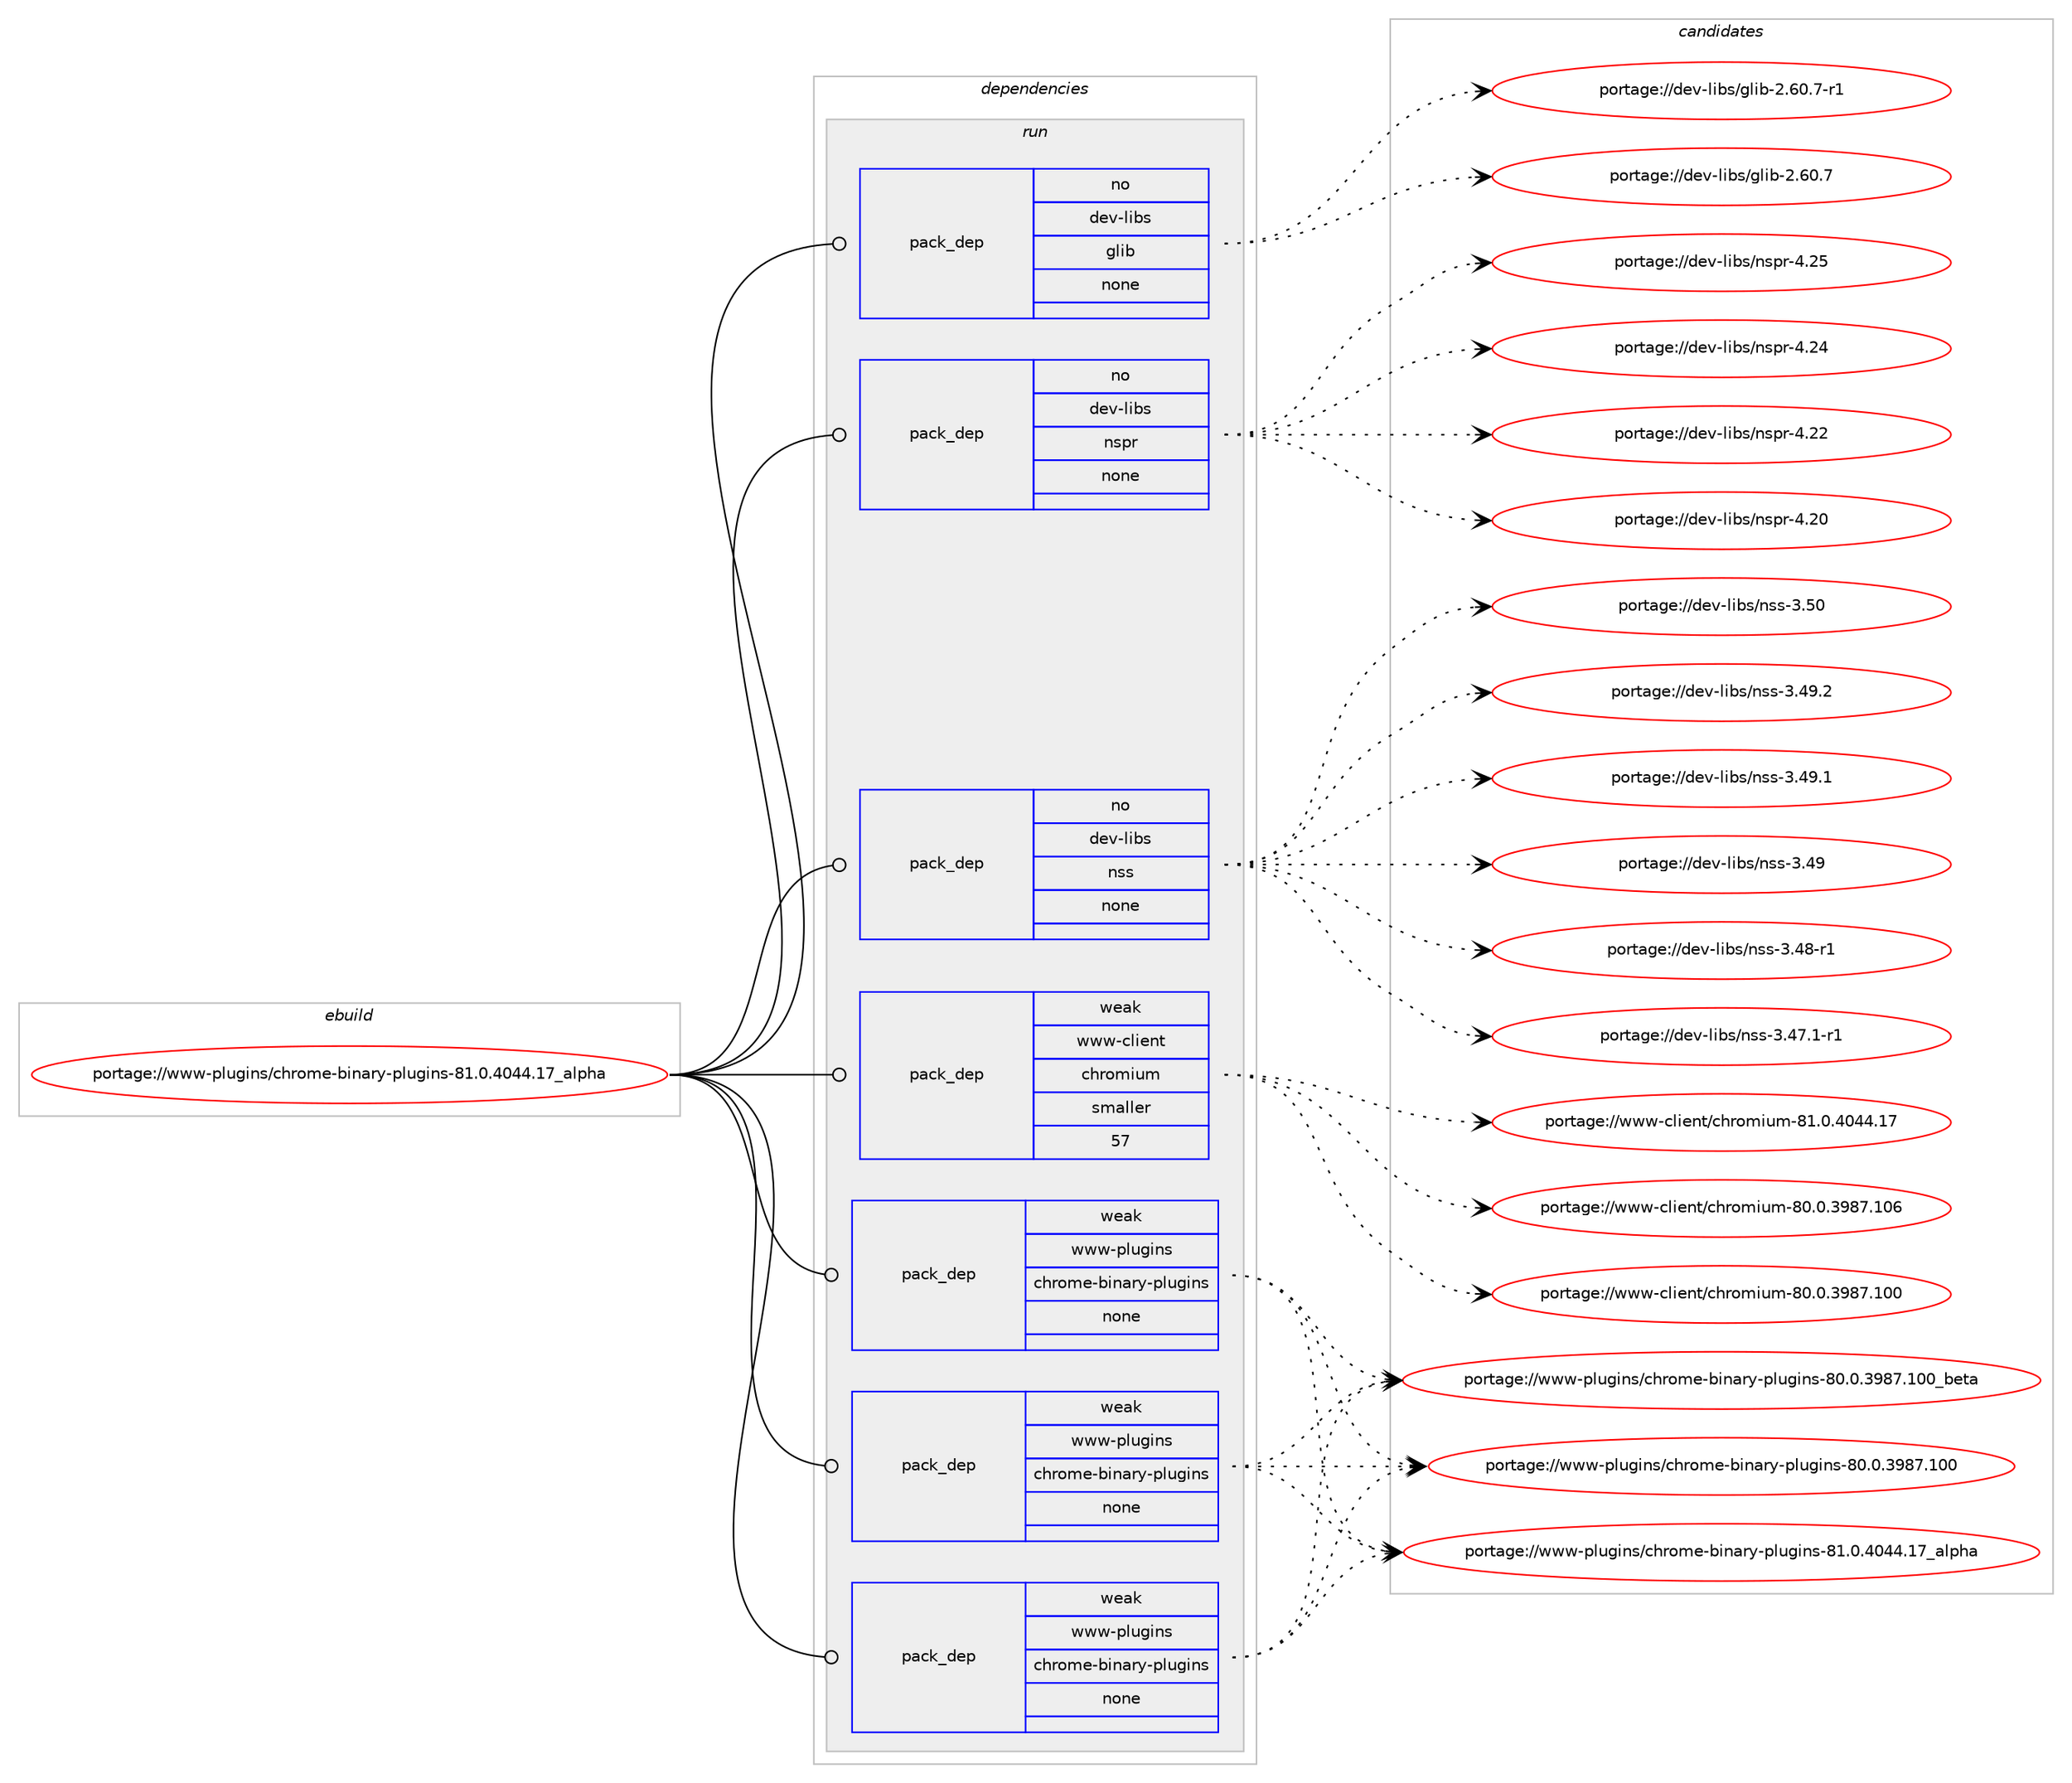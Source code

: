 digraph prolog {

# *************
# Graph options
# *************

newrank=true;
concentrate=true;
compound=true;
graph [rankdir=LR,fontname=Helvetica,fontsize=10,ranksep=1.5];#, ranksep=2.5, nodesep=0.2];
edge  [arrowhead=vee];
node  [fontname=Helvetica,fontsize=10];

# **********
# The ebuild
# **********

subgraph cluster_leftcol {
color=gray;
rank=same;
label=<<i>ebuild</i>>;
id [label="portage://www-plugins/chrome-binary-plugins-81.0.4044.17_alpha", color=red, width=4, href="../www-plugins/chrome-binary-plugins-81.0.4044.17_alpha.svg"];
}

# ****************
# The dependencies
# ****************

subgraph cluster_midcol {
color=gray;
label=<<i>dependencies</i>>;
subgraph cluster_compile {
fillcolor="#eeeeee";
style=filled;
label=<<i>compile</i>>;
}
subgraph cluster_compileandrun {
fillcolor="#eeeeee";
style=filled;
label=<<i>compile and run</i>>;
}
subgraph cluster_run {
fillcolor="#eeeeee";
style=filled;
label=<<i>run</i>>;
subgraph pack22261 {
dependency27362 [label=<<TABLE BORDER="0" CELLBORDER="1" CELLSPACING="0" CELLPADDING="4" WIDTH="220"><TR><TD ROWSPAN="6" CELLPADDING="30">pack_dep</TD></TR><TR><TD WIDTH="110">no</TD></TR><TR><TD>dev-libs</TD></TR><TR><TD>glib</TD></TR><TR><TD>none</TD></TR><TR><TD></TD></TR></TABLE>>, shape=none, color=blue];
}
id:e -> dependency27362:w [weight=20,style="solid",arrowhead="odot"];
subgraph pack22262 {
dependency27363 [label=<<TABLE BORDER="0" CELLBORDER="1" CELLSPACING="0" CELLPADDING="4" WIDTH="220"><TR><TD ROWSPAN="6" CELLPADDING="30">pack_dep</TD></TR><TR><TD WIDTH="110">no</TD></TR><TR><TD>dev-libs</TD></TR><TR><TD>nspr</TD></TR><TR><TD>none</TD></TR><TR><TD></TD></TR></TABLE>>, shape=none, color=blue];
}
id:e -> dependency27363:w [weight=20,style="solid",arrowhead="odot"];
subgraph pack22263 {
dependency27364 [label=<<TABLE BORDER="0" CELLBORDER="1" CELLSPACING="0" CELLPADDING="4" WIDTH="220"><TR><TD ROWSPAN="6" CELLPADDING="30">pack_dep</TD></TR><TR><TD WIDTH="110">no</TD></TR><TR><TD>dev-libs</TD></TR><TR><TD>nss</TD></TR><TR><TD>none</TD></TR><TR><TD></TD></TR></TABLE>>, shape=none, color=blue];
}
id:e -> dependency27364:w [weight=20,style="solid",arrowhead="odot"];
subgraph pack22264 {
dependency27365 [label=<<TABLE BORDER="0" CELLBORDER="1" CELLSPACING="0" CELLPADDING="4" WIDTH="220"><TR><TD ROWSPAN="6" CELLPADDING="30">pack_dep</TD></TR><TR><TD WIDTH="110">weak</TD></TR><TR><TD>www-client</TD></TR><TR><TD>chromium</TD></TR><TR><TD>smaller</TD></TR><TR><TD>57</TD></TR></TABLE>>, shape=none, color=blue];
}
id:e -> dependency27365:w [weight=20,style="solid",arrowhead="odot"];
subgraph pack22265 {
dependency27366 [label=<<TABLE BORDER="0" CELLBORDER="1" CELLSPACING="0" CELLPADDING="4" WIDTH="220"><TR><TD ROWSPAN="6" CELLPADDING="30">pack_dep</TD></TR><TR><TD WIDTH="110">weak</TD></TR><TR><TD>www-plugins</TD></TR><TR><TD>chrome-binary-plugins</TD></TR><TR><TD>none</TD></TR><TR><TD></TD></TR></TABLE>>, shape=none, color=blue];
}
id:e -> dependency27366:w [weight=20,style="solid",arrowhead="odot"];
subgraph pack22266 {
dependency27367 [label=<<TABLE BORDER="0" CELLBORDER="1" CELLSPACING="0" CELLPADDING="4" WIDTH="220"><TR><TD ROWSPAN="6" CELLPADDING="30">pack_dep</TD></TR><TR><TD WIDTH="110">weak</TD></TR><TR><TD>www-plugins</TD></TR><TR><TD>chrome-binary-plugins</TD></TR><TR><TD>none</TD></TR><TR><TD></TD></TR></TABLE>>, shape=none, color=blue];
}
id:e -> dependency27367:w [weight=20,style="solid",arrowhead="odot"];
subgraph pack22267 {
dependency27368 [label=<<TABLE BORDER="0" CELLBORDER="1" CELLSPACING="0" CELLPADDING="4" WIDTH="220"><TR><TD ROWSPAN="6" CELLPADDING="30">pack_dep</TD></TR><TR><TD WIDTH="110">weak</TD></TR><TR><TD>www-plugins</TD></TR><TR><TD>chrome-binary-plugins</TD></TR><TR><TD>none</TD></TR><TR><TD></TD></TR></TABLE>>, shape=none, color=blue];
}
id:e -> dependency27368:w [weight=20,style="solid",arrowhead="odot"];
}
}

# **************
# The candidates
# **************

subgraph cluster_choices {
rank=same;
color=gray;
label=<<i>candidates</i>>;

subgraph choice22261 {
color=black;
nodesep=1;
choice10010111845108105981154710310810598455046544846554511449 [label="portage://dev-libs/glib-2.60.7-r1", color=red, width=4,href="../dev-libs/glib-2.60.7-r1.svg"];
choice1001011184510810598115471031081059845504654484655 [label="portage://dev-libs/glib-2.60.7", color=red, width=4,href="../dev-libs/glib-2.60.7.svg"];
dependency27362:e -> choice10010111845108105981154710310810598455046544846554511449:w [style=dotted,weight="100"];
dependency27362:e -> choice1001011184510810598115471031081059845504654484655:w [style=dotted,weight="100"];
}
subgraph choice22262 {
color=black;
nodesep=1;
choice1001011184510810598115471101151121144552465053 [label="portage://dev-libs/nspr-4.25", color=red, width=4,href="../dev-libs/nspr-4.25.svg"];
choice1001011184510810598115471101151121144552465052 [label="portage://dev-libs/nspr-4.24", color=red, width=4,href="../dev-libs/nspr-4.24.svg"];
choice1001011184510810598115471101151121144552465050 [label="portage://dev-libs/nspr-4.22", color=red, width=4,href="../dev-libs/nspr-4.22.svg"];
choice1001011184510810598115471101151121144552465048 [label="portage://dev-libs/nspr-4.20", color=red, width=4,href="../dev-libs/nspr-4.20.svg"];
dependency27363:e -> choice1001011184510810598115471101151121144552465053:w [style=dotted,weight="100"];
dependency27363:e -> choice1001011184510810598115471101151121144552465052:w [style=dotted,weight="100"];
dependency27363:e -> choice1001011184510810598115471101151121144552465050:w [style=dotted,weight="100"];
dependency27363:e -> choice1001011184510810598115471101151121144552465048:w [style=dotted,weight="100"];
}
subgraph choice22263 {
color=black;
nodesep=1;
choice1001011184510810598115471101151154551465348 [label="portage://dev-libs/nss-3.50", color=red, width=4,href="../dev-libs/nss-3.50.svg"];
choice10010111845108105981154711011511545514652574650 [label="portage://dev-libs/nss-3.49.2", color=red, width=4,href="../dev-libs/nss-3.49.2.svg"];
choice10010111845108105981154711011511545514652574649 [label="portage://dev-libs/nss-3.49.1", color=red, width=4,href="../dev-libs/nss-3.49.1.svg"];
choice1001011184510810598115471101151154551465257 [label="portage://dev-libs/nss-3.49", color=red, width=4,href="../dev-libs/nss-3.49.svg"];
choice10010111845108105981154711011511545514652564511449 [label="portage://dev-libs/nss-3.48-r1", color=red, width=4,href="../dev-libs/nss-3.48-r1.svg"];
choice100101118451081059811547110115115455146525546494511449 [label="portage://dev-libs/nss-3.47.1-r1", color=red, width=4,href="../dev-libs/nss-3.47.1-r1.svg"];
dependency27364:e -> choice1001011184510810598115471101151154551465348:w [style=dotted,weight="100"];
dependency27364:e -> choice10010111845108105981154711011511545514652574650:w [style=dotted,weight="100"];
dependency27364:e -> choice10010111845108105981154711011511545514652574649:w [style=dotted,weight="100"];
dependency27364:e -> choice1001011184510810598115471101151154551465257:w [style=dotted,weight="100"];
dependency27364:e -> choice10010111845108105981154711011511545514652564511449:w [style=dotted,weight="100"];
dependency27364:e -> choice100101118451081059811547110115115455146525546494511449:w [style=dotted,weight="100"];
}
subgraph choice22264 {
color=black;
nodesep=1;
choice1191191194599108105101110116479910411411110910511710945564946484652485252464955 [label="portage://www-client/chromium-81.0.4044.17", color=red, width=4,href="../www-client/chromium-81.0.4044.17.svg"];
choice119119119459910810510111011647991041141111091051171094556484648465157565546494854 [label="portage://www-client/chromium-80.0.3987.106", color=red, width=4,href="../www-client/chromium-80.0.3987.106.svg"];
choice119119119459910810510111011647991041141111091051171094556484648465157565546494848 [label="portage://www-client/chromium-80.0.3987.100", color=red, width=4,href="../www-client/chromium-80.0.3987.100.svg"];
dependency27365:e -> choice1191191194599108105101110116479910411411110910511710945564946484652485252464955:w [style=dotted,weight="100"];
dependency27365:e -> choice119119119459910810510111011647991041141111091051171094556484648465157565546494854:w [style=dotted,weight="100"];
dependency27365:e -> choice119119119459910810510111011647991041141111091051171094556484648465157565546494848:w [style=dotted,weight="100"];
}
subgraph choice22265 {
color=black;
nodesep=1;
choice1191191194511210811710310511011547991041141111091014598105110971141214511210811710310511011545564946484652485252464955959710811210497 [label="portage://www-plugins/chrome-binary-plugins-81.0.4044.17_alpha", color=red, width=4,href="../www-plugins/chrome-binary-plugins-81.0.4044.17_alpha.svg"];
choice119119119451121081171031051101154799104114111109101459810511097114121451121081171031051101154556484648465157565546494848959810111697 [label="portage://www-plugins/chrome-binary-plugins-80.0.3987.100_beta", color=red, width=4,href="../www-plugins/chrome-binary-plugins-80.0.3987.100_beta.svg"];
choice119119119451121081171031051101154799104114111109101459810511097114121451121081171031051101154556484648465157565546494848 [label="portage://www-plugins/chrome-binary-plugins-80.0.3987.100", color=red, width=4,href="../www-plugins/chrome-binary-plugins-80.0.3987.100.svg"];
dependency27366:e -> choice1191191194511210811710310511011547991041141111091014598105110971141214511210811710310511011545564946484652485252464955959710811210497:w [style=dotted,weight="100"];
dependency27366:e -> choice119119119451121081171031051101154799104114111109101459810511097114121451121081171031051101154556484648465157565546494848959810111697:w [style=dotted,weight="100"];
dependency27366:e -> choice119119119451121081171031051101154799104114111109101459810511097114121451121081171031051101154556484648465157565546494848:w [style=dotted,weight="100"];
}
subgraph choice22266 {
color=black;
nodesep=1;
choice1191191194511210811710310511011547991041141111091014598105110971141214511210811710310511011545564946484652485252464955959710811210497 [label="portage://www-plugins/chrome-binary-plugins-81.0.4044.17_alpha", color=red, width=4,href="../www-plugins/chrome-binary-plugins-81.0.4044.17_alpha.svg"];
choice119119119451121081171031051101154799104114111109101459810511097114121451121081171031051101154556484648465157565546494848959810111697 [label="portage://www-plugins/chrome-binary-plugins-80.0.3987.100_beta", color=red, width=4,href="../www-plugins/chrome-binary-plugins-80.0.3987.100_beta.svg"];
choice119119119451121081171031051101154799104114111109101459810511097114121451121081171031051101154556484648465157565546494848 [label="portage://www-plugins/chrome-binary-plugins-80.0.3987.100", color=red, width=4,href="../www-plugins/chrome-binary-plugins-80.0.3987.100.svg"];
dependency27367:e -> choice1191191194511210811710310511011547991041141111091014598105110971141214511210811710310511011545564946484652485252464955959710811210497:w [style=dotted,weight="100"];
dependency27367:e -> choice119119119451121081171031051101154799104114111109101459810511097114121451121081171031051101154556484648465157565546494848959810111697:w [style=dotted,weight="100"];
dependency27367:e -> choice119119119451121081171031051101154799104114111109101459810511097114121451121081171031051101154556484648465157565546494848:w [style=dotted,weight="100"];
}
subgraph choice22267 {
color=black;
nodesep=1;
choice1191191194511210811710310511011547991041141111091014598105110971141214511210811710310511011545564946484652485252464955959710811210497 [label="portage://www-plugins/chrome-binary-plugins-81.0.4044.17_alpha", color=red, width=4,href="../www-plugins/chrome-binary-plugins-81.0.4044.17_alpha.svg"];
choice119119119451121081171031051101154799104114111109101459810511097114121451121081171031051101154556484648465157565546494848959810111697 [label="portage://www-plugins/chrome-binary-plugins-80.0.3987.100_beta", color=red, width=4,href="../www-plugins/chrome-binary-plugins-80.0.3987.100_beta.svg"];
choice119119119451121081171031051101154799104114111109101459810511097114121451121081171031051101154556484648465157565546494848 [label="portage://www-plugins/chrome-binary-plugins-80.0.3987.100", color=red, width=4,href="../www-plugins/chrome-binary-plugins-80.0.3987.100.svg"];
dependency27368:e -> choice1191191194511210811710310511011547991041141111091014598105110971141214511210811710310511011545564946484652485252464955959710811210497:w [style=dotted,weight="100"];
dependency27368:e -> choice119119119451121081171031051101154799104114111109101459810511097114121451121081171031051101154556484648465157565546494848959810111697:w [style=dotted,weight="100"];
dependency27368:e -> choice119119119451121081171031051101154799104114111109101459810511097114121451121081171031051101154556484648465157565546494848:w [style=dotted,weight="100"];
}
}

}
